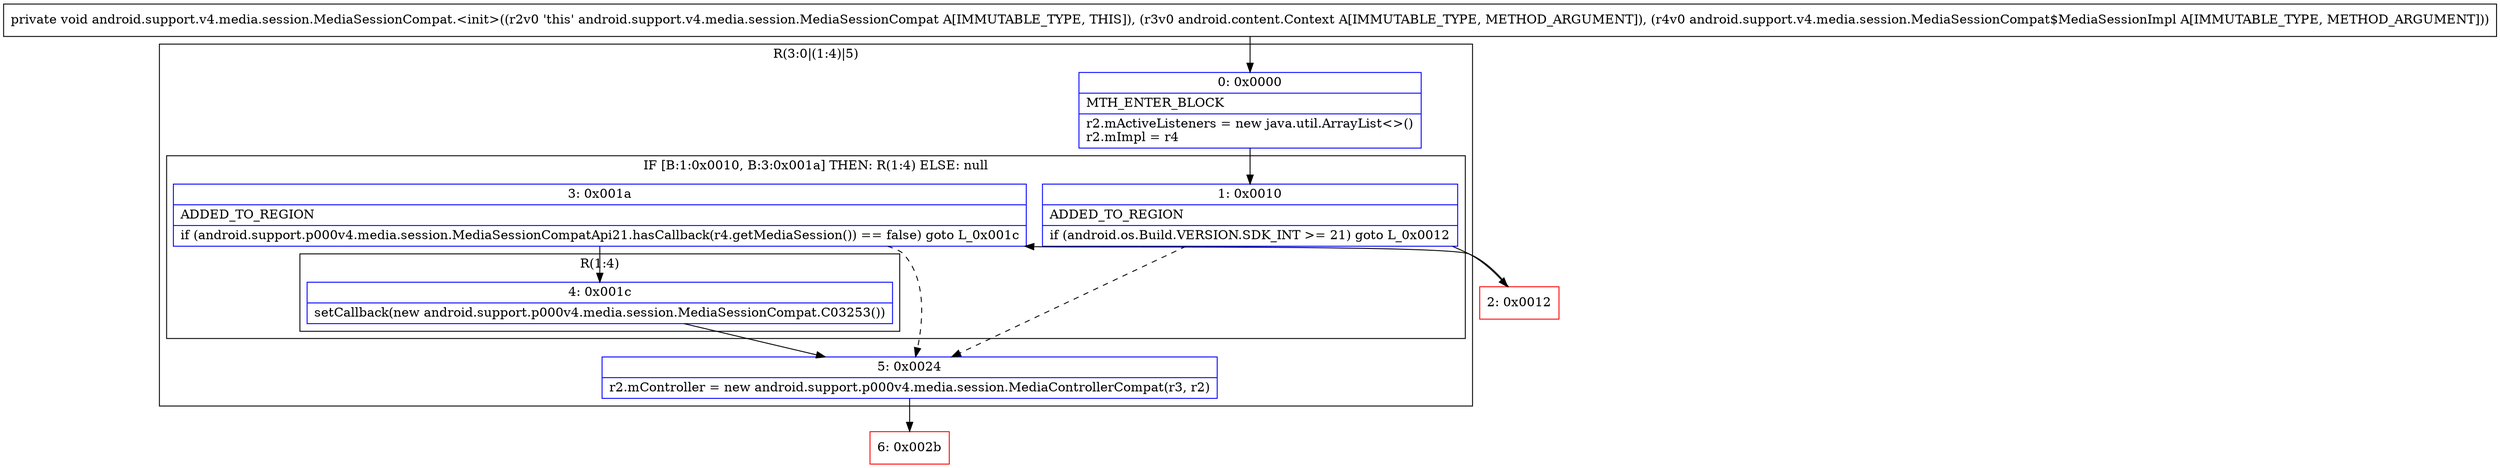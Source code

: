 digraph "CFG forandroid.support.v4.media.session.MediaSessionCompat.\<init\>(Landroid\/content\/Context;Landroid\/support\/v4\/media\/session\/MediaSessionCompat$MediaSessionImpl;)V" {
subgraph cluster_Region_335546606 {
label = "R(3:0|(1:4)|5)";
node [shape=record,color=blue];
Node_0 [shape=record,label="{0\:\ 0x0000|MTH_ENTER_BLOCK\l|r2.mActiveListeners = new java.util.ArrayList\<\>()\lr2.mImpl = r4\l}"];
subgraph cluster_IfRegion_432149160 {
label = "IF [B:1:0x0010, B:3:0x001a] THEN: R(1:4) ELSE: null";
node [shape=record,color=blue];
Node_1 [shape=record,label="{1\:\ 0x0010|ADDED_TO_REGION\l|if (android.os.Build.VERSION.SDK_INT \>= 21) goto L_0x0012\l}"];
Node_3 [shape=record,label="{3\:\ 0x001a|ADDED_TO_REGION\l|if (android.support.p000v4.media.session.MediaSessionCompatApi21.hasCallback(r4.getMediaSession()) == false) goto L_0x001c\l}"];
subgraph cluster_Region_1143578555 {
label = "R(1:4)";
node [shape=record,color=blue];
Node_4 [shape=record,label="{4\:\ 0x001c|setCallback(new android.support.p000v4.media.session.MediaSessionCompat.C03253())\l}"];
}
}
Node_5 [shape=record,label="{5\:\ 0x0024|r2.mController = new android.support.p000v4.media.session.MediaControllerCompat(r3, r2)\l}"];
}
Node_2 [shape=record,color=red,label="{2\:\ 0x0012}"];
Node_6 [shape=record,color=red,label="{6\:\ 0x002b}"];
MethodNode[shape=record,label="{private void android.support.v4.media.session.MediaSessionCompat.\<init\>((r2v0 'this' android.support.v4.media.session.MediaSessionCompat A[IMMUTABLE_TYPE, THIS]), (r3v0 android.content.Context A[IMMUTABLE_TYPE, METHOD_ARGUMENT]), (r4v0 android.support.v4.media.session.MediaSessionCompat$MediaSessionImpl A[IMMUTABLE_TYPE, METHOD_ARGUMENT])) }"];
MethodNode -> Node_0;
Node_0 -> Node_1;
Node_1 -> Node_2;
Node_1 -> Node_5[style=dashed];
Node_3 -> Node_4;
Node_3 -> Node_5[style=dashed];
Node_4 -> Node_5;
Node_5 -> Node_6;
Node_2 -> Node_3;
}

